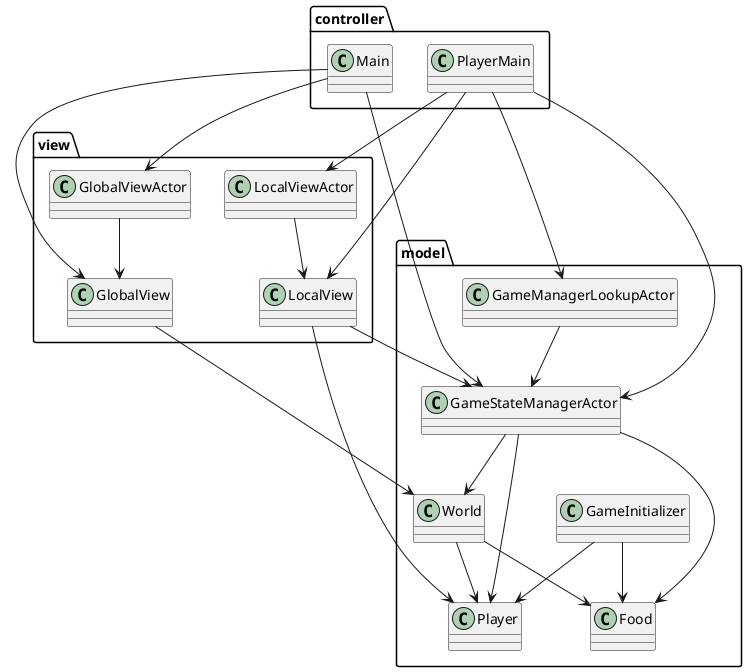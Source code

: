 @startuml
package "controller" {
  class Main
  class PlayerMain
}

package "model" {
  class GameStateManagerActor
  class GameInitializer
  class GameManagerLookupActor
  class World
  class Player
  class Food
}

package "view" {
  class LocalView
  class LocalViewActor
  class GlobalView
  class GlobalViewActor
}




Main --> GlobalView
Main --> GameStateManagerActor
Main --> GlobalViewActor

PlayerMain --> LocalView
PlayerMain --> LocalViewActor
PlayerMain --> GameManagerLookupActor
PlayerMain --> GameStateManagerActor

LocalViewActor --> LocalView
GlobalViewActor --> GlobalView

GameStateManagerActor --> World
GameStateManagerActor --> Player
GameStateManagerActor --> Food

GameManagerLookupActor --> GameStateManagerActor

LocalView --> GameStateManagerActor
LocalView --> Player

GlobalView --> World


World --> Player
World --> Food

GameInitializer --> Player
GameInitializer --> Food


@enduml